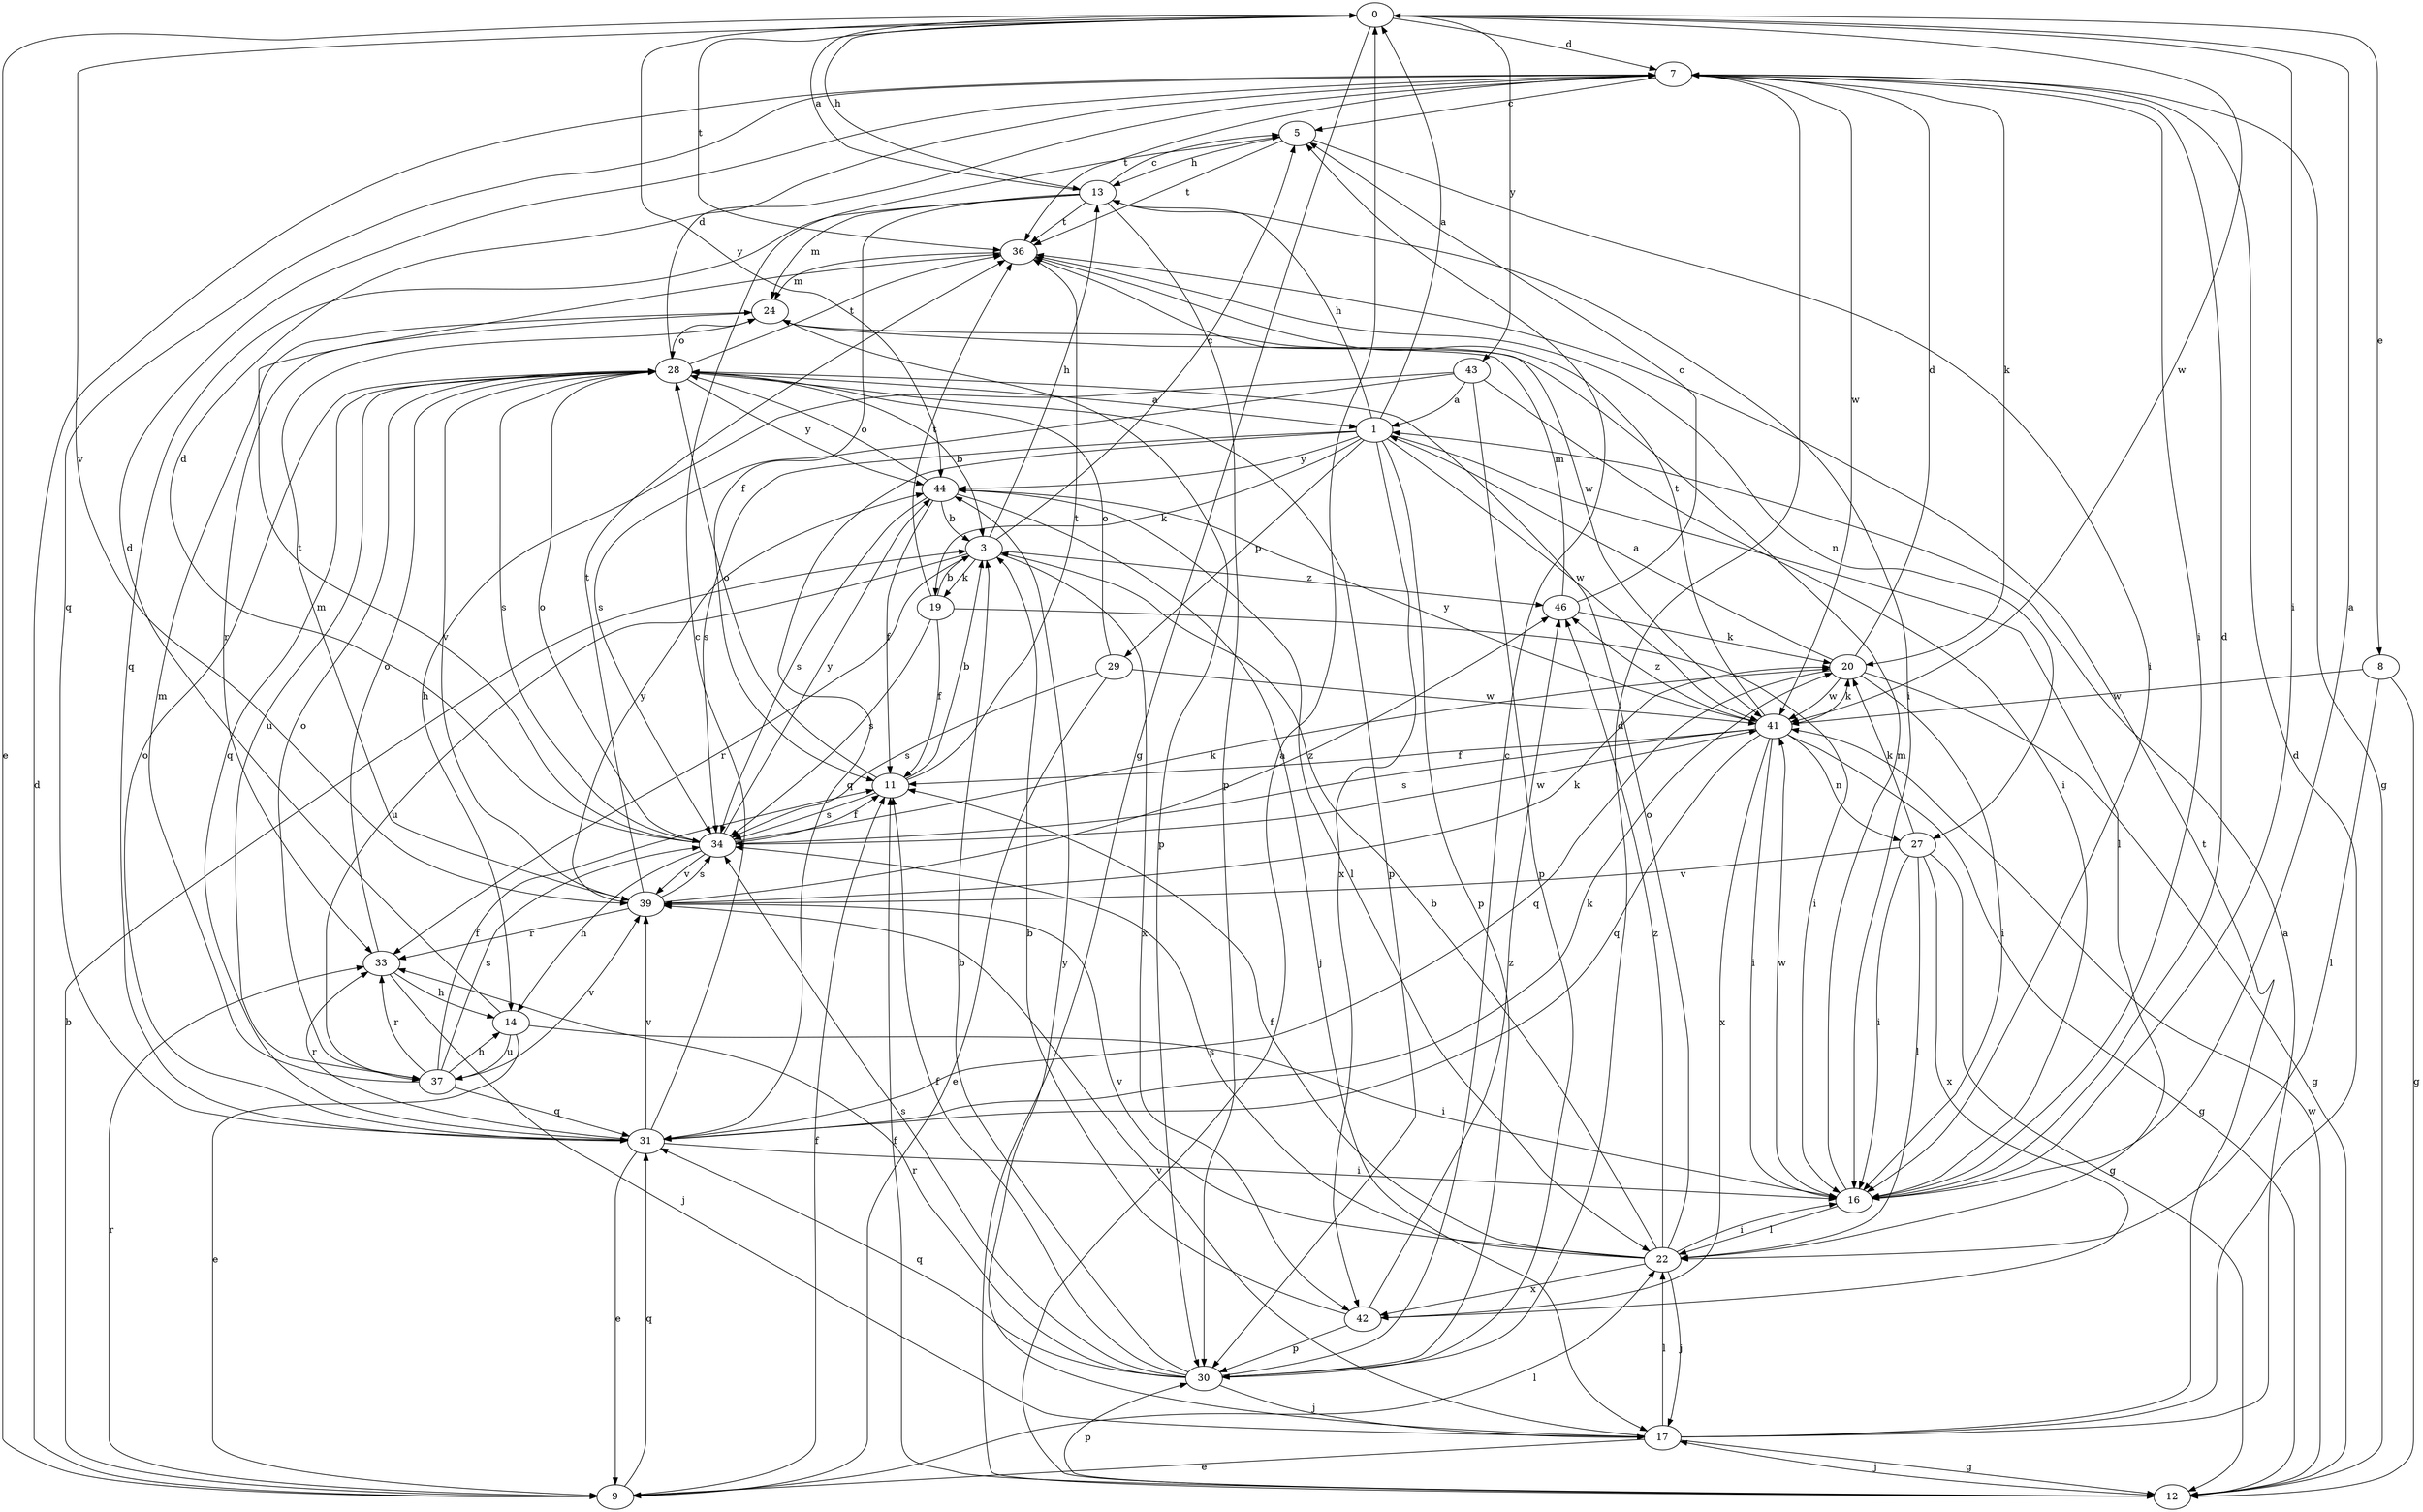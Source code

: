 strict digraph  {
0;
1;
3;
5;
7;
8;
9;
11;
12;
13;
14;
16;
17;
19;
20;
22;
24;
27;
28;
29;
30;
31;
33;
34;
36;
37;
39;
41;
42;
43;
44;
46;
0 -> 7  [label=d];
0 -> 8  [label=e];
0 -> 9  [label=e];
0 -> 12  [label=g];
0 -> 13  [label=h];
0 -> 16  [label=i];
0 -> 36  [label=t];
0 -> 39  [label=v];
0 -> 41  [label=w];
0 -> 43  [label=y];
0 -> 44  [label=y];
1 -> 0  [label=a];
1 -> 13  [label=h];
1 -> 19  [label=k];
1 -> 22  [label=l];
1 -> 29  [label=p];
1 -> 30  [label=p];
1 -> 31  [label=q];
1 -> 34  [label=s];
1 -> 41  [label=w];
1 -> 42  [label=x];
1 -> 44  [label=y];
3 -> 5  [label=c];
3 -> 13  [label=h];
3 -> 19  [label=k];
3 -> 33  [label=r];
3 -> 37  [label=u];
3 -> 42  [label=x];
3 -> 46  [label=z];
5 -> 13  [label=h];
5 -> 16  [label=i];
5 -> 36  [label=t];
7 -> 5  [label=c];
7 -> 12  [label=g];
7 -> 16  [label=i];
7 -> 20  [label=k];
7 -> 31  [label=q];
7 -> 36  [label=t];
7 -> 41  [label=w];
8 -> 12  [label=g];
8 -> 22  [label=l];
8 -> 41  [label=w];
9 -> 3  [label=b];
9 -> 7  [label=d];
9 -> 11  [label=f];
9 -> 22  [label=l];
9 -> 31  [label=q];
9 -> 33  [label=r];
11 -> 3  [label=b];
11 -> 28  [label=o];
11 -> 34  [label=s];
11 -> 36  [label=t];
12 -> 0  [label=a];
12 -> 11  [label=f];
12 -> 17  [label=j];
12 -> 30  [label=p];
12 -> 41  [label=w];
13 -> 0  [label=a];
13 -> 5  [label=c];
13 -> 11  [label=f];
13 -> 16  [label=i];
13 -> 24  [label=m];
13 -> 30  [label=p];
13 -> 31  [label=q];
13 -> 36  [label=t];
14 -> 7  [label=d];
14 -> 9  [label=e];
14 -> 16  [label=i];
14 -> 37  [label=u];
16 -> 0  [label=a];
16 -> 7  [label=d];
16 -> 22  [label=l];
16 -> 24  [label=m];
16 -> 41  [label=w];
17 -> 1  [label=a];
17 -> 7  [label=d];
17 -> 9  [label=e];
17 -> 12  [label=g];
17 -> 22  [label=l];
17 -> 36  [label=t];
17 -> 39  [label=v];
17 -> 44  [label=y];
19 -> 3  [label=b];
19 -> 11  [label=f];
19 -> 16  [label=i];
19 -> 34  [label=s];
19 -> 36  [label=t];
20 -> 1  [label=a];
20 -> 7  [label=d];
20 -> 12  [label=g];
20 -> 16  [label=i];
20 -> 31  [label=q];
20 -> 41  [label=w];
22 -> 3  [label=b];
22 -> 11  [label=f];
22 -> 16  [label=i];
22 -> 17  [label=j];
22 -> 28  [label=o];
22 -> 34  [label=s];
22 -> 39  [label=v];
22 -> 42  [label=x];
22 -> 46  [label=z];
24 -> 28  [label=o];
24 -> 30  [label=p];
24 -> 33  [label=r];
27 -> 12  [label=g];
27 -> 16  [label=i];
27 -> 20  [label=k];
27 -> 22  [label=l];
27 -> 39  [label=v];
27 -> 42  [label=x];
28 -> 1  [label=a];
28 -> 3  [label=b];
28 -> 7  [label=d];
28 -> 30  [label=p];
28 -> 31  [label=q];
28 -> 34  [label=s];
28 -> 36  [label=t];
28 -> 37  [label=u];
28 -> 39  [label=v];
28 -> 44  [label=y];
29 -> 9  [label=e];
29 -> 28  [label=o];
29 -> 34  [label=s];
29 -> 41  [label=w];
30 -> 3  [label=b];
30 -> 5  [label=c];
30 -> 7  [label=d];
30 -> 11  [label=f];
30 -> 17  [label=j];
30 -> 31  [label=q];
30 -> 33  [label=r];
30 -> 34  [label=s];
31 -> 5  [label=c];
31 -> 9  [label=e];
31 -> 16  [label=i];
31 -> 20  [label=k];
31 -> 28  [label=o];
31 -> 33  [label=r];
31 -> 39  [label=v];
33 -> 14  [label=h];
33 -> 17  [label=j];
33 -> 28  [label=o];
34 -> 7  [label=d];
34 -> 11  [label=f];
34 -> 14  [label=h];
34 -> 20  [label=k];
34 -> 28  [label=o];
34 -> 36  [label=t];
34 -> 39  [label=v];
34 -> 41  [label=w];
34 -> 44  [label=y];
36 -> 24  [label=m];
36 -> 27  [label=n];
36 -> 41  [label=w];
37 -> 11  [label=f];
37 -> 14  [label=h];
37 -> 24  [label=m];
37 -> 28  [label=o];
37 -> 31  [label=q];
37 -> 33  [label=r];
37 -> 34  [label=s];
37 -> 39  [label=v];
39 -> 20  [label=k];
39 -> 24  [label=m];
39 -> 33  [label=r];
39 -> 34  [label=s];
39 -> 36  [label=t];
39 -> 44  [label=y];
39 -> 46  [label=z];
41 -> 11  [label=f];
41 -> 12  [label=g];
41 -> 16  [label=i];
41 -> 20  [label=k];
41 -> 27  [label=n];
41 -> 31  [label=q];
41 -> 34  [label=s];
41 -> 36  [label=t];
41 -> 42  [label=x];
41 -> 44  [label=y];
41 -> 46  [label=z];
42 -> 3  [label=b];
42 -> 30  [label=p];
42 -> 46  [label=z];
43 -> 1  [label=a];
43 -> 14  [label=h];
43 -> 16  [label=i];
43 -> 30  [label=p];
43 -> 34  [label=s];
44 -> 3  [label=b];
44 -> 11  [label=f];
44 -> 17  [label=j];
44 -> 22  [label=l];
44 -> 28  [label=o];
44 -> 34  [label=s];
46 -> 5  [label=c];
46 -> 20  [label=k];
46 -> 24  [label=m];
}
